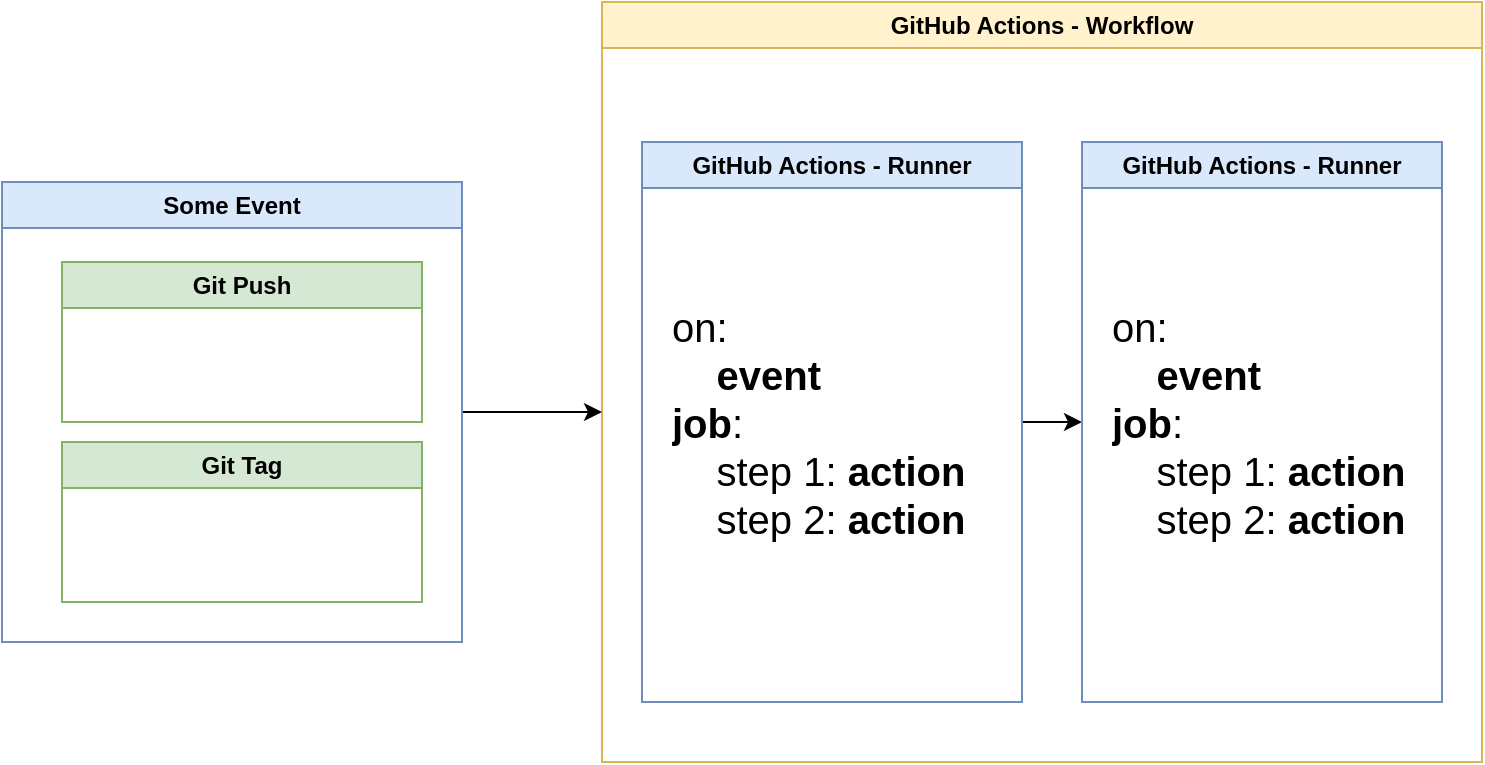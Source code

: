 <mxfile version="22.0.0" type="github">
  <diagram name="Event-Flow" id="8WXLxLoPwzIzJMiwaIGN">
    <mxGraphModel dx="1797" dy="717" grid="1" gridSize="10" guides="1" tooltips="1" connect="1" arrows="1" fold="1" page="1" pageScale="1" pageWidth="850" pageHeight="1100" math="0" shadow="0">
      <root>
        <mxCell id="0" />
        <mxCell id="1" parent="0" />
        <mxCell id="6BS9dAJP644Y_eTXml6u-1" value="GitHub Actions - Workflow" style="swimlane;whiteSpace=wrap;html=1;fillColor=#fff2cc;strokeColor=#d6b656;" vertex="1" parent="1">
          <mxGeometry x="360" y="200" width="440" height="380" as="geometry" />
        </mxCell>
        <mxCell id="6BS9dAJP644Y_eTXml6u-8" style="edgeStyle=orthogonalEdgeStyle;rounded=0;orthogonalLoop=1;jettySize=auto;html=1;entryX=0;entryY=0.5;entryDx=0;entryDy=0;" edge="1" parent="6BS9dAJP644Y_eTXml6u-1" source="6BS9dAJP644Y_eTXml6u-6" target="6BS9dAJP644Y_eTXml6u-7">
          <mxGeometry relative="1" as="geometry" />
        </mxCell>
        <mxCell id="6BS9dAJP644Y_eTXml6u-6" value="GitHub Actions - Runner" style="swimlane;whiteSpace=wrap;html=1;fillColor=#dae8fc;strokeColor=#6c8ebf;" vertex="1" parent="6BS9dAJP644Y_eTXml6u-1">
          <mxGeometry x="20" y="70" width="190" height="280" as="geometry" />
        </mxCell>
        <mxCell id="6BS9dAJP644Y_eTXml6u-9" value="&lt;h1 style=&quot;font-size: 20px;&quot;&gt;&lt;font style=&quot;font-size: 20px;&quot;&gt;&lt;br&gt;&lt;/font&gt;&lt;/h1&gt;&lt;div style=&quot;font-size: 20px;&quot;&gt;&lt;font style=&quot;font-size: 20px;&quot;&gt;on:&lt;/font&gt;&lt;/div&gt;&lt;div style=&quot;font-size: 20px;&quot;&gt;&lt;font style=&quot;font-size: 20px;&quot;&gt;&amp;nbsp; &amp;nbsp; &lt;b&gt;event&lt;/b&gt;&lt;/font&gt;&lt;/div&gt;&lt;div style=&quot;font-size: 20px;&quot;&gt;&lt;font style=&quot;font-size: 20px;&quot;&gt;&lt;b&gt;job&lt;/b&gt;:&lt;/font&gt;&lt;/div&gt;&lt;div style=&quot;font-size: 20px;&quot;&gt;&lt;font style=&quot;font-size: 20px;&quot;&gt;&amp;nbsp; &amp;nbsp; step 1: &lt;b&gt;action&lt;/b&gt;&lt;/font&gt;&lt;/div&gt;&lt;div style=&quot;font-size: 20px;&quot;&gt;&lt;font style=&quot;font-size: 20px;&quot;&gt;&amp;nbsp; &amp;nbsp; step 2: &lt;b&gt;action&lt;/b&gt;&lt;/font&gt;&lt;/div&gt;" style="text;html=1;strokeColor=none;fillColor=none;spacing=5;spacingTop=-20;whiteSpace=wrap;overflow=hidden;rounded=0;" vertex="1" parent="6BS9dAJP644Y_eTXml6u-6">
          <mxGeometry x="10" y="40" width="170" height="227.5" as="geometry" />
        </mxCell>
        <mxCell id="6BS9dAJP644Y_eTXml6u-7" value="GitHub Actions - Runner" style="swimlane;whiteSpace=wrap;html=1;fillColor=#dae8fc;strokeColor=#6c8ebf;" vertex="1" parent="6BS9dAJP644Y_eTXml6u-1">
          <mxGeometry x="240" y="70" width="180" height="280" as="geometry" />
        </mxCell>
        <mxCell id="6BS9dAJP644Y_eTXml6u-10" value="&lt;h1 style=&quot;font-size: 20px;&quot;&gt;&lt;font style=&quot;font-size: 20px;&quot;&gt;&lt;br&gt;&lt;/font&gt;&lt;/h1&gt;&lt;div style=&quot;font-size: 20px;&quot;&gt;&lt;font style=&quot;font-size: 20px;&quot;&gt;on:&lt;/font&gt;&lt;/div&gt;&lt;div style=&quot;font-size: 20px;&quot;&gt;&lt;font style=&quot;font-size: 20px;&quot;&gt;&amp;nbsp; &amp;nbsp; &lt;b&gt;event&lt;/b&gt;&lt;/font&gt;&lt;/div&gt;&lt;div style=&quot;font-size: 20px;&quot;&gt;&lt;font style=&quot;font-size: 20px;&quot;&gt;&lt;b&gt;job&lt;/b&gt;:&lt;/font&gt;&lt;/div&gt;&lt;div style=&quot;font-size: 20px;&quot;&gt;&lt;font style=&quot;font-size: 20px;&quot;&gt;&amp;nbsp; &amp;nbsp; step 1: &lt;b&gt;action&lt;/b&gt;&lt;/font&gt;&lt;/div&gt;&lt;div style=&quot;font-size: 20px;&quot;&gt;&lt;font style=&quot;font-size: 20px;&quot;&gt;&amp;nbsp; &amp;nbsp; step 2: &lt;b&gt;action&lt;/b&gt;&lt;/font&gt;&lt;/div&gt;" style="text;html=1;strokeColor=none;fillColor=none;spacing=5;spacingTop=-20;whiteSpace=wrap;overflow=hidden;rounded=0;" vertex="1" parent="6BS9dAJP644Y_eTXml6u-7">
          <mxGeometry x="10" y="40" width="170" height="227.5" as="geometry" />
        </mxCell>
        <mxCell id="6BS9dAJP644Y_eTXml6u-5" style="edgeStyle=orthogonalEdgeStyle;rounded=0;orthogonalLoop=1;jettySize=auto;html=1;exitX=1;exitY=0.5;exitDx=0;exitDy=0;" edge="1" parent="1" source="6BS9dAJP644Y_eTXml6u-2">
          <mxGeometry relative="1" as="geometry">
            <mxPoint x="360" y="405" as="targetPoint" />
          </mxGeometry>
        </mxCell>
        <mxCell id="6BS9dAJP644Y_eTXml6u-2" value="Some Event" style="swimlane;whiteSpace=wrap;html=1;fillColor=#dae8fc;strokeColor=#6c8ebf;" vertex="1" parent="1">
          <mxGeometry x="60" y="290" width="230" height="230" as="geometry" />
        </mxCell>
        <mxCell id="6BS9dAJP644Y_eTXml6u-3" value="Git Push" style="swimlane;whiteSpace=wrap;html=1;fillColor=#d5e8d4;strokeColor=#82b366;" vertex="1" parent="6BS9dAJP644Y_eTXml6u-2">
          <mxGeometry x="30" y="40" width="180" height="80" as="geometry" />
        </mxCell>
        <mxCell id="6BS9dAJP644Y_eTXml6u-4" value="Git Tag" style="swimlane;whiteSpace=wrap;html=1;fillColor=#d5e8d4;strokeColor=#82b366;" vertex="1" parent="6BS9dAJP644Y_eTXml6u-2">
          <mxGeometry x="30" y="130" width="180" height="80" as="geometry" />
        </mxCell>
      </root>
    </mxGraphModel>
  </diagram>
</mxfile>
